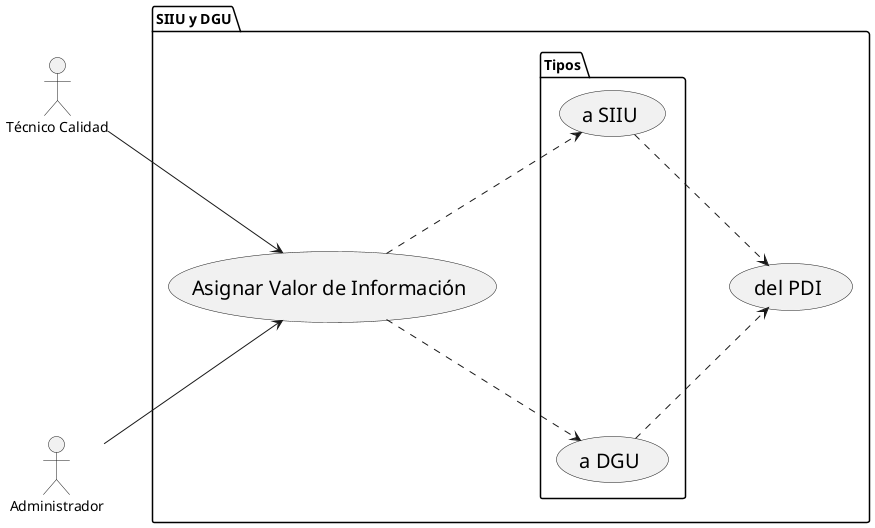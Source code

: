 @startuml
left to right direction

skinparam usecase {
    FontSize 20
}

skinparam nodesep 300

actor "Técnico Calidad" as tec
actor "Administrador" as admin

package "SIIU y DGU" as SIIUyDGUPackage {
    usecase "Asignar Valor de Información" as asignarValor

    package "Tipos" {
        usecase "a SIIU" as SIIU
        usecase "a DGU" as DGU
    }

    usecase "del PDI" as PDI

}

asignarValor ..> SIIU
asignarValor ..> DGU
SIIU ..> PDI
DGU ..> PDI

tec --> asignarValor
admin --> asignarValor
@enduml